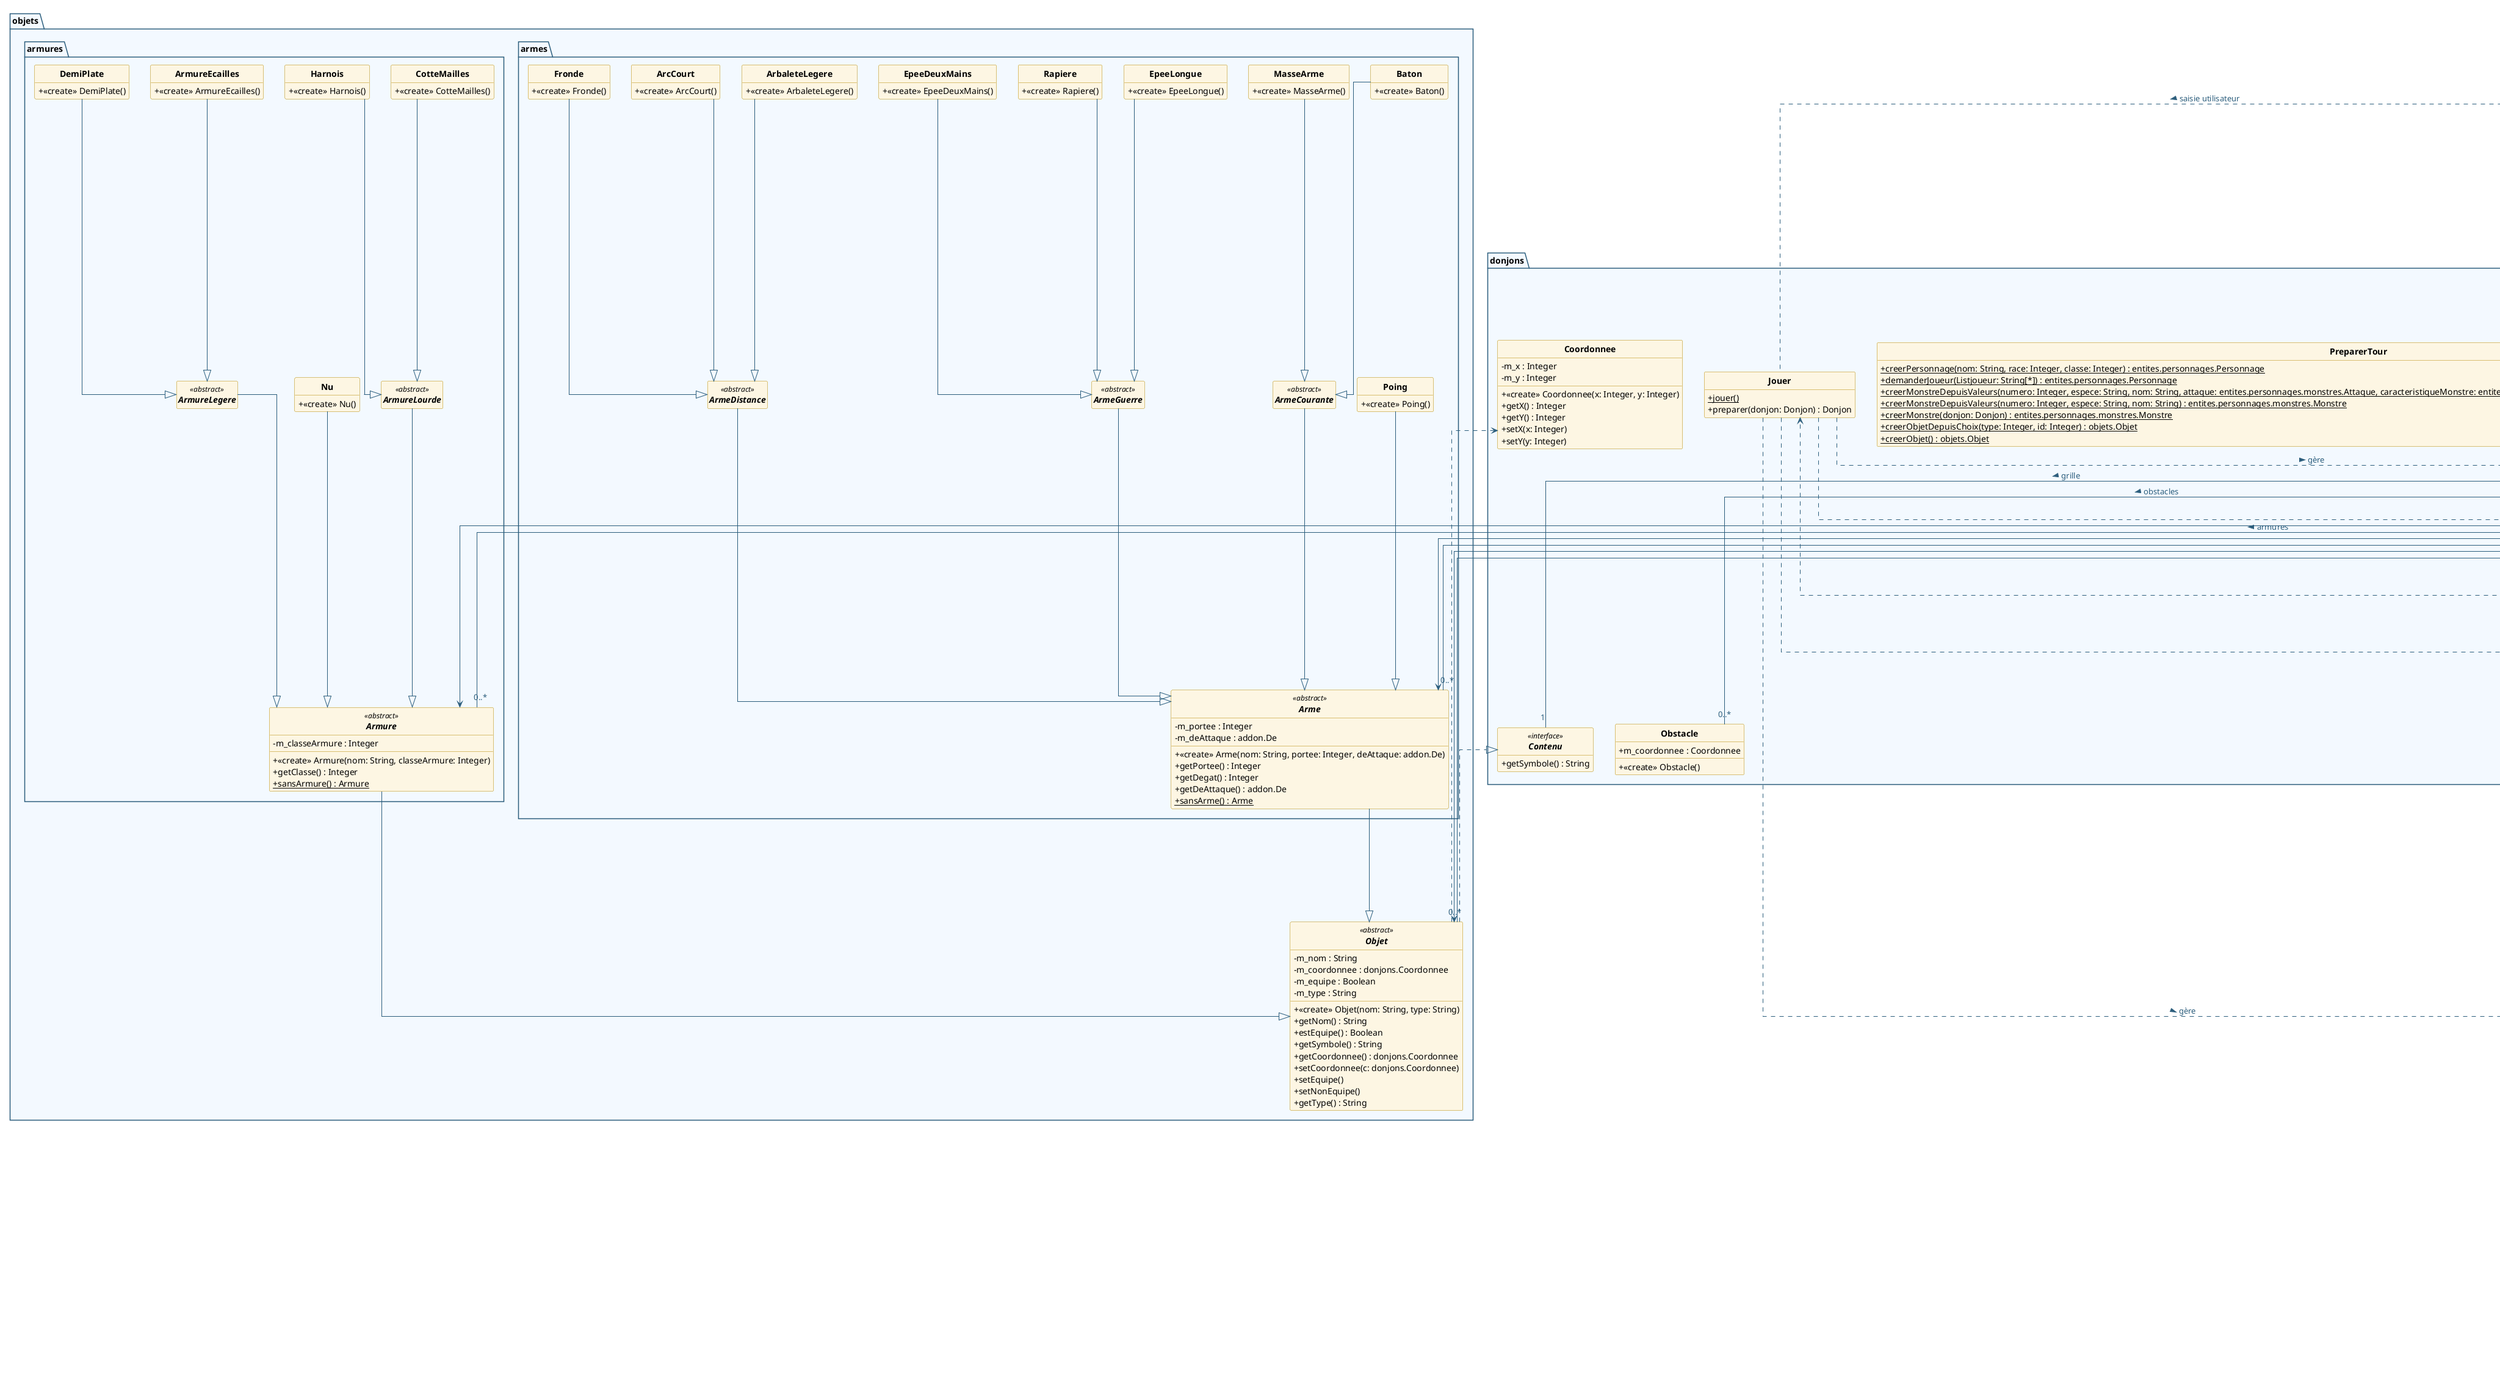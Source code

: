 @startuml
skinparam style strictuml
skinparam classAttributeIconSize 0
skinparam classFontStyle Bold
skinparam linetype ortho
skinparam package {
    BackgroundColor #F3F9FF
    BorderColor #2B5D7C
}
skinparam class {
    BackgroundColor #FDF6E3
    BorderColor #B58900
}
skinparam interface {
    BackgroundColor #E3F6F5
    BorderColor #008080
}
skinparam abstractClass {
    BackgroundColor #FBEFEF
    BorderColor #C0392B
    FontColor #C0392B
}
skinparam stereotypeCBackgroundColor #E0E0E0
skinparam ArrowColor #2B5D7C
skinparam ArrowFontColor #2B5D7C
hide empty members

package addon {
    class De {
        - m_nbDes : Integer
        - m_nbFaces : Integer
        + <<create>> De(nbDes: Integer, nbFaces: Integer)
        + get_nbDes() : Integer
        + get_nbFaces() : Integer
        + lancer() : Integer
        + {static} lancer(nbDes: Integer, nbFaces: Integer) : Integer
    }
    class Scan {
        - scanner
        + {static} ScanLine() : String
        + {static} demanderChoix() : Boolean
    }
}

package donjons {
    interface Contenu <<interface>> {
        + getSymbole() : String
    }
    class Coordonnee {
        - m_x : Integer
        - m_y : Integer
        + <<create>> Coordonnee(x: Integer, y: Integer)
        + getX() : Integer
        + getY() : Integer
        + setX(x: Integer)
        + setY(y: Integer)
    }
    class Donjon {
        - m_mdj : entites.personnages.MaitreJeu
        - m_coordonnee : Coordonnee
        - m_donjon_contenu : Contenu[*][*][*]
        - m_contexte : String
        - m_joueurNom : String[*]
        - m_joueurs : entites.personnages.Personnage[*]
        - m_dicoMonstre : Map<String, Integer>
        - m_monstres : entites.personnages.monstres.Monstre[*]
        + <<create>> Donjon(x: Integer, y: Integer, mdj: entites.personnages.MaitreJeu)
        + getCoordonnee() : Coordonnee
        + placerObstacle(x: Integer, y: Integer, o: Obstacle)
        + placerJoueur(x: Integer, y: Integer, p: entites.personnages.Personnage)
        + placerMonstre(x: Integer, y: Integer, m: entites.personnages.monstres.Monstre)
        + placerObjet(x: Integer, y: Integer, o: objets.Objet)
        + deplacerEntite(c: Coordonnee, e: entites.Entite)
        + tuerEntite(e: entites.Entite)
        + enleverObjet(c: Coordonnee)
        + getJoueur() : entites.personnages.Personnage[*]
    }
    class Obstacle {
        + m_coordonnee : Coordonnee
        + <<create>> Obstacle()
    }
    class Jouer {
        + {static} jouer()
        + preparer(donjon: Donjon) : Donjon
    }
    class PreparerTour {
        + {static} creerPersonnage(nom: String, race: Integer, classe: Integer) : entites.personnages.Personnage
        + {static} demanderJoueur(Listjoueur: String[*]) : entites.personnages.Personnage
        + {static} creerMonstreDepuisValeurs(numero: Integer, espece: String, nom: String, attaque: entites.personnages.monstres.Attaque, caracteristiqueMonstre: entites.caracteristiques.CaracteristiqueMonstre) : entites.personnages.monstres.Monstre
        + {static} creerMonstreDepuisValeurs(numero: Integer, espece: String, nom: String) : entites.personnages.monstres.Monstre
        + {static} creerMonstre(donjon: Donjon) : entites.personnages.monstres.Monstre
        + {static} creerObjetDepuisChoix(type: Integer, id: Integer) : objets.Objet
        + {static} creerObjet() : objets.Objet
    }
}

package entites {
    abstract class Entite <<abstract>> {
        - m_coordonnee : donjons.Coordonnee
        + getCoordonnee() : donjons.Coordonnee
        + setCoordonnee(x: Integer, y: Integer)
        + setCoordonnee(coordonnee: donjons.Coordonnee)
        + seDeplacer(donjon: donjons.Donjon)
        + {abstract} getInitiative() : Integer
        + {abstract} getPortee() : Integer
        + {abstract} getType() : String
        + {abstract} getNom() : String
        + {abstract} getSymbole() : String
        + {abstract} getCaracteristiques() : caracteristiques.Caracteristique
    }

    package caracteristiques {
        class Caracteristique {
            - m_pv : Integer
            - m_force : Integer
            - m_dexterite : Integer
            - m_vitesse : Integer
            - m_initiative : Integer
            + <<create>> Caracteristique(pv: Integer, force: Integer, dexterite: Integer, vitesse: Integer, initiative: Integer)
            + {static} creerCaracteristique(personnage: entites.personnages.Personnage) : Caracteristique
            + getPv() : Integer
            + getForce() : Integer
            + getDexterite() : Integer
            + getVitesse() : Integer
            + getInitiative() : Integer
            + changerPv(changement: Integer)
            + changerForce(changement: Integer)
            + changerDexterite(changement: Integer)
            + changerVitesse(changement: Integer)
            + changerInitiative(changement: Integer)
        }
        class CaracteristiqueMonstre {
            - m_classeArmure : Integer
            + <<create>> CaracteristiqueMonstre(pv: Integer, force: Integer, dexterite: Integer, classeArmure: Integer, vitesse: Integer, initiative: Integer)
            + getClasseArmure() : Integer
            + changerClasseArmure(changement: Integer)
            + {static} creerCaracteristique() : CaracteristiqueMonstre
        }
    }

    package personnages {
        package classes {
            interface Classe <<interface>> {
                + getPvDepart() : Integer
                + getEquipementDepart() : objets.Objet[*]
            }
            class Guerrier {
                - pvDepart : Integer
                + getPvDepart() : Integer
                + getEquipementDepart() : objets.Objet[*]
            }
            class Clerc {
                - pvDepart : Integer
                + getPvDepart() : Integer
                + getEquipementDepart() : objets.Objet[*]
            }
            class Magicien {
                - pvDepart : Integer
                + getPvDepart() : Integer
                + getEquipementDepart() : objets.Objet[*]
            }
            class Roublard {
                - pvDepart : Integer
                + getPvDepart() : Integer
                + getEquipementDepart() : objets.Objet[*]
            }
        }
        interface Race <<interface>> {
            + getRace() : String
            + getPvAugmente() : Integer
            + getForceAugmentee() : Integer
            + getDexteriteAugmentee() : Integer
            + getVitesseAugmentee() : Integer
            + getInitiativeAugmentee() : Integer
        }

        class Personnage {
            - m_nom : String
            - m_race : Race
            - m_classe : classes.Classe
            - m_caracteristiques : caracteristiques.Caracteristique
            - m_inventaire : objets.Objet[*]
            + <<create>> Personnage(nom: String, race: Race, classe: classes.Classe)
            + getClasse() : classes.Classe
            + getNom() : String
            + getRace() : Race
            + getCaracteristiques() : caracteristiques.Caracteristique
            + getInventaire() : objets.Objet[*]
            + getArmeEquipe() : objets.armes.Arme
            + getArmureEquipe() : objets.armures.Armure
            + attaquer(monstre: monstres.Monstre)
            + diminuerVie(degat: Integer)
            + afficherInventaire()
            + afficherEquipement() : String
            + afficherSituation()
            + sEquiper()
            + equiperObjet(num: Integer)
            + getInitiative() : Integer
            + getType() : String
            + getPortee() : Integer
            + getSymbole() : String
            + getObjetEquipe() : objets.Objet[*]
            + ajouterInventaire(objet: objets.Objet)
            + recupererObjet(donjon: donjons.Donjon, coordonnee: donjons.Coordonnee)
            + estMort() : Boolean
            + getArme() : objets.armes.Arme[*]
        }

        class MaitreJeu {
            + <<create>> MaitreJeu()
            + raconterTour() : String
            + creerDonjon() : donjons.Donjon
            + creerDonjonParDefaut() : donjons.Donjon
            + deplacerEntite(donjon: donjons.Donjon)
            + infligerDegatsEntite(donjon: donjons.Donjon)
            + ajouterObstacle(donjon: donjons.Donjon)
        }

        package monstres {
            class Attaque {
                - m_portee : Integer
                - m_degat : addon.De
                + <<create>> Attaque(portee: Integer, degat: addon.De)
                + genererAttaque() : Integer
                + {static} creerAttaque() : Attaque
                + getDeAttaque() : addon.De
            }
            class Monstre {
                - m_nom : String
                - m_numero : Integer
                - m_espece : String
                - m_attaque : Attaque
                - m_caracteristiques : caracteristiques.CaracteristiqueMonstre
                + <<create>> Monstre(numero: Integer, espece: String, nom: String)
                + <<create>> Monstre(numero: Integer, espece: String, nom: String, attaque: Attaque)
                + <<create>> Monstre(numero: Integer, espece: String, nom: String, attaque: Attaque, caracteristique: caracteristiques.CaracteristiqueMonstre)
                + attaquer(perso: Personnage)
                + getNom() : String
                + diminuerVie(degat: Integer)
                + getNumero() : Integer
                + getEspece() : String
                + getDeAttaque() : Attaque
                + getCaracteristiques() : caracteristiques.CaracteristiqueMonstre
                + getSymbole() : String
                + afficherSituation()
                + estMort() : Boolean
                + getInitiative() : Integer
                + getType() : String
                + getPortee() : Integer
            }
        }
    }
}

package objets {
    abstract class Objet <<abstract>> {
        - m_nom : String
        - m_coordonnee : donjons.Coordonnee
        - m_equipe : Boolean
        - m_type : String
        + <<create>> Objet(nom: String, type: String)
        + getNom() : String
        + estEquipe() : Boolean
        + getSymbole() : String
        + getCoordonnee() : donjons.Coordonnee
        + setCoordonnee(c: donjons.Coordonnee)
        + setEquipe()
        + setNonEquipe()
        + getType() : String
    }

    package armes {
        abstract class Arme <<abstract>> {
            - m_portee : Integer
            - m_deAttaque : addon.De
            + <<create>> Arme(nom: String, portee: Integer, deAttaque: addon.De)
            + getPortee() : Integer
            + getDegat() : Integer
            + getDeAttaque() : addon.De
            + {static} sansArme() : Arme
        }
        class Poing {
            + <<create>> Poing()
        }
        abstract class ArmeCourante <<abstract>>
        class Baton {
            + <<create>> Baton()
        }
        class MasseArme  {
            + <<create>> MasseArme()
        }
        abstract class ArmeGuerre <<abstract>>
        class EpeeLongue  {
            + <<create>> EpeeLongue()
        }
        class Rapiere  {
            + <<create>> Rapiere()
        }
        class EpeeDeuxMains  {
            + <<create>> EpeeDeuxMains()
        }
        abstract class ArmeDistance <<abstract>>
        class ArbaleteLegere {
            + <<create>> ArbaleteLegere()
        }
        class ArcCourt  {
            + <<create>> ArcCourt()
        }
        class Fronde {
            + <<create>> Fronde()
        }
    }

    package armures {
        abstract class Armure <<abstract>> {
            - m_classeArmure : Integer
            + <<create>> Armure(nom: String, classeArmure: Integer)
            + getClasse() : Integer
            + {static} sansArmure() : Armure
        }
        class Nu {
            + <<create>> Nu()
        }
        abstract class ArmureLegere <<abstract>>
        class ArmureEcailles {
            + <<create>> ArmureEcailles()
        }
        class DemiPlate {
            + <<create>> DemiPlate()
        }
        abstract class ArmureLourde <<abstract>>
        class CotteMailles {
            + <<create>> CotteMailles()
        }
        class Harnois {
            + <<create>> Harnois()
        }
    }
}

package sorts {
    interface Sort <<interface>>
    class ArmeMagique {
        + lancer(lanceur: entites.personnages.Personnage, donjon: donjons.Donjon)
    }
    class BoogieWoogie {
        + lancer(lanceur: entites.personnages.Personnage, donjon: donjons.Donjon)
    }
    class Guerison {
        + lancer(lanceur: entites.personnages.Personnage, donjon: donjons.Donjon)
    }
}

class Main {
    + {static} main(args: String[*])
}

entites.personnages.Personnage --> entites.personnages.classes.Classe
entites.personnages.Personnage --> entites.caracteristiques.Caracteristique
entites.personnages.Personnage --> objets.Objet : m_inventaire
entites.personnages.Personnage --> objets.armes.Arme
entites.personnages.Personnage --> objets.armures.Armure
entites.personnages.Personnage --> entites.personnages.monstres.Monstre : attaquer
entites.personnages.Personnage --> entites.personnages.Race

entites.personnages.monstres.Monstre --|> entites.Entite
entites.personnages.monstres.Monstre --> entites.personnages.monstres.Attaque
entites.personnages.monstres.Monstre --> entites.caracteristiques.CaracteristiqueMonstre

objets.armes.Arme --|> objets.Objet
objets.armes.Poing --|> objets.armes.Arme
objets.armes.ArmeCourante --|> objets.armes.Arme
objets.armes.Baton --|> objets.armes.ArmeCourante
objets.armes.MasseArme --|> objets.armes.ArmeCourante
objets.armes.ArmeDistance --|> objets.armes.Arme
objets.armes.ArbaleteLegere --|> objets.armes.ArmeDistance
objets.armes.ArcCourt --|> objets.armes.ArmeDistance
objets.armes.Fronde --|> objets.armes.ArmeDistance
objets.armes.ArmeGuerre --|> objets.armes.Arme
objets.armes.EpeeLongue --|> objets.armes.ArmeGuerre
objets.armes.Rapiere --|> objets.armes.ArmeGuerre
objets.armes.EpeeDeuxMains --|> objets.armes.ArmeGuerre

objets.armures.Armure --|> objets.Objet
objets.armures.Nu --|> objets.armures.Armure
objets.armures.ArmureLegere --|> objets.armures.Armure
objets.armures.ArmureEcailles --|> objets.armures.ArmureLegere
objets.armures.DemiPlate --|> objets.armures.ArmureLegere
objets.armures.ArmureLourde --|> objets.armures.Armure
objets.armures.CotteMailles --|> objets.armures.ArmureLourde
objets.armures.Harnois --|> objets.armures.ArmureLourde

objets.Objet ..> donjons.Coordonnee
objets.Objet ..|> donjons.Contenu

entites.personnages.Personnage "1" o-- "0..*" sorts.Sort : peut lancer >

sorts.ArmeMagique ..|> sorts.Sort
sorts.BoogieWoogie ..|> sorts.Sort
sorts.Guerison ..|> sorts.Sort

entites.personnages.monstres.Attaque .> addon.De : utilise >

addon.Scan <.. donjons.Jouer : saisie utilisateur >
addon.Scan <.. donjons.PreparerTour : saisie utilisateur >
addon.Scan <.. entites.personnages.MaitreJeu : saisie utilisateur >
addon.Scan <.. donjons.Donjon : saisie utilisateur >

Main .> donjons.Jouer : lance >

donjons.Jouer .> donjons.Donjon : gère >
donjons.Jouer .> entites.personnages.Personnage : gère >
donjons.Jouer .> entites.personnages.monstres.Monstre : gère >
donjons.Jouer .> entites.Entite : gère >
donjons.Donjon "1" *-- "0..*" donjons.Obstacle : obstacles >

entites.personnages.Personnage "1" o-- "1" entites.personnages.classes.Classe : classe >
entites.personnages.Personnage "1" o-- "1" entites.personnages.races.Race : race >

entites.personnages.classes.Guerrier ..|> entites.personnages.classes.Classe
entites.personnages.classes.Clerc ..|> entites.personnages.classes.Classe
entites.personnages.classes.Magicien ..|> entites.personnages.classes.Classe
entites.personnages.classes.Roublard ..|> entites.personnages.classes.Classe

entites.personnages.races.Elfe ..|> entites.personnages.races.Race
entites.personnages.races.Halfelin ..|> entites.personnages.races.Race
entites.personnages.races.Humain ..|> entites.personnages.races.Race
entites.personnages.races.Nain ..|> entites.personnages.races.Race

entites.caracteristiques.CaracteristiqueMonstre --|> entites.caracteristiques.Caracteristique

donjons.Donjon "1" o-- "0..*" entites.personnages.Personnage : contient >

donjons.Donjon "1" o-- "0..*" entites.personnages.monstres.Monstre : contient >

entites.personnages.Personnage "1" *-- "0..*" objets.Objet : possède >

donjons.Donjon "1" *-- "1" donjons.Contenu : grille >

entites.personnages.monstres.Monstre "1" *-- "1" entites.caracteristiques.CaracteristiqueMonstre : caractéristiques >

entites.personnages.Personnage "1" *-- "1" entites.caracteristiques.Caracteristique : caractéristiques >

entites.personnages.Personnage "1" o-- "0..*" objets.armes.Arme : armes >

entites.personnages.Personnage "1" o-- "0..*" objets.armures.Armure : armures >

entites.personnages.monstres.Monstre "1" *-- "1" entites.personnages.monstres.Attaque : attaque >

@enduml
